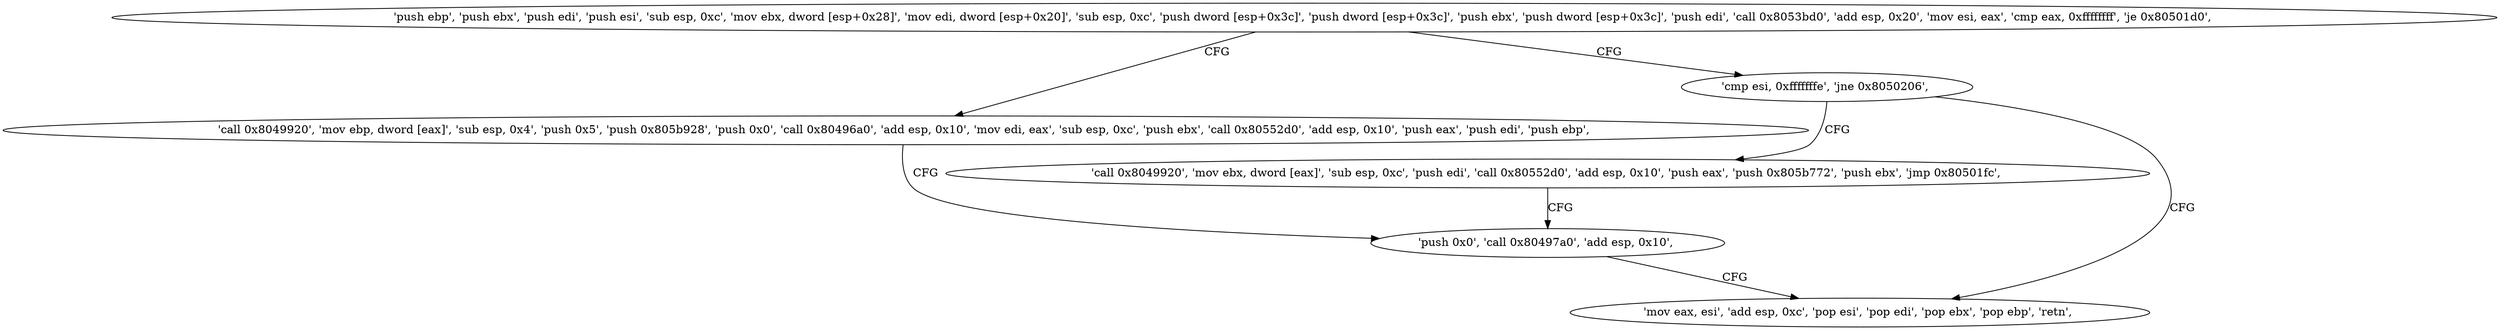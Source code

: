 digraph "func" {
"134545792" [label = "'push ebp', 'push ebx', 'push edi', 'push esi', 'sub esp, 0xc', 'mov ebx, dword [esp+0x28]', 'mov edi, dword [esp+0x20]', 'sub esp, 0xc', 'push dword [esp+0x3c]', 'push dword [esp+0x3c]', 'push ebx', 'push dword [esp+0x3c]', 'push edi', 'call 0x8053bd0', 'add esp, 0x20', 'mov esi, eax', 'cmp eax, 0xffffffff', 'je 0x80501d0', " ]
"134545872" [label = "'call 0x8049920', 'mov ebp, dword [eax]', 'sub esp, 0x4', 'push 0x5', 'push 0x805b928', 'push 0x0', 'call 0x80496a0', 'add esp, 0x10', 'mov edi, eax', 'sub esp, 0xc', 'push ebx', 'call 0x80552d0', 'add esp, 0x10', 'push eax', 'push edi', 'push ebp', " ]
"134545839" [label = "'cmp esi, 0xfffffffe', 'jne 0x8050206', " ]
"134545916" [label = "'push 0x0', 'call 0x80497a0', 'add esp, 0x10', " ]
"134545926" [label = "'mov eax, esi', 'add esp, 0xc', 'pop esi', 'pop edi', 'pop ebx', 'pop ebp', 'retn', " ]
"134545844" [label = "'call 0x8049920', 'mov ebx, dword [eax]', 'sub esp, 0xc', 'push edi', 'call 0x80552d0', 'add esp, 0x10', 'push eax', 'push 0x805b772', 'push ebx', 'jmp 0x80501fc', " ]
"134545792" -> "134545872" [ label = "CFG" ]
"134545792" -> "134545839" [ label = "CFG" ]
"134545872" -> "134545916" [ label = "CFG" ]
"134545839" -> "134545926" [ label = "CFG" ]
"134545839" -> "134545844" [ label = "CFG" ]
"134545916" -> "134545926" [ label = "CFG" ]
"134545844" -> "134545916" [ label = "CFG" ]
}
